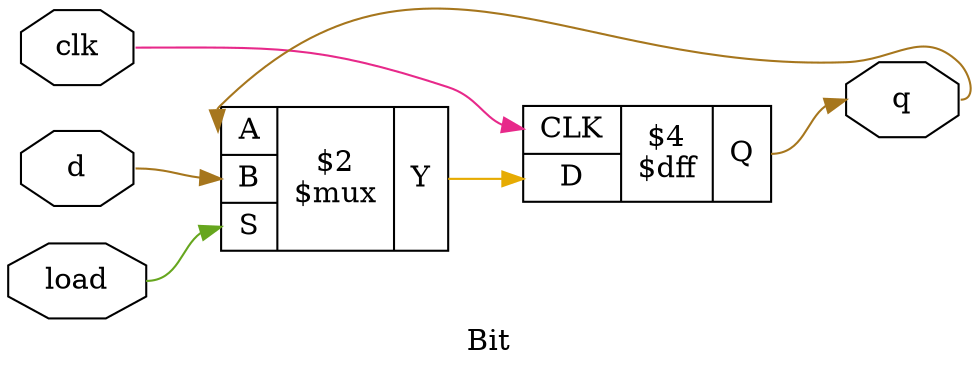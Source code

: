 digraph "Bit" {
label="Bit";
rankdir="LR";
remincross=true;
n2 [ shape=octagon, label="clk", color="black", fontcolor="black" ];
n3 [ shape=octagon, label="d", color="black", fontcolor="black" ];
n4 [ shape=octagon, label="load", color="black", fontcolor="black" ];
n5 [ shape=octagon, label="q", color="black", fontcolor="black" ];
{ rank="source"; n2; n3; n4;}
{ rank="sink"; n5;}
c9 [ shape=record, label="{{<p6> CLK|<p7> D}|$4\n$dff|{<p8> Q}}" ];
c14 [ shape=record, label="{{<p10> A|<p11> B|<p12> S}|$2\n$mux|{<p13> Y}}" ];
c14:p13:e -> c9:p7:w [colorscheme="dark28", color="6", fontcolor="6", label=""];
n2:e -> c9:p6:w [colorscheme="dark28", color="4", fontcolor="4", label=""];
n3:e -> c14:p11:w [colorscheme="dark28", color="7", fontcolor="7", label=""];
n4:e -> c14:p12:w [colorscheme="dark28", color="5", fontcolor="5", label=""];
c9:p8:e -> n5:w [colorscheme="dark28", color="7", fontcolor="7", label=""];
n5:e -> c14:p10:w [colorscheme="dark28", color="7", fontcolor="7", label=""];
}
